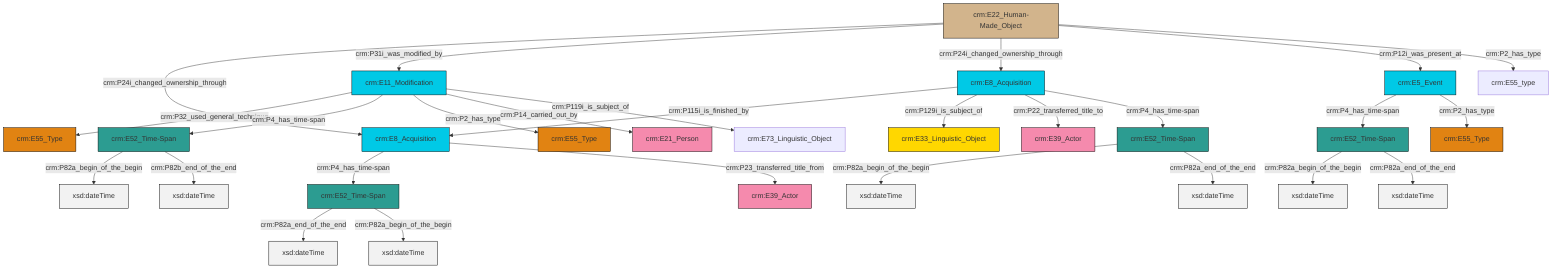 graph TD
classDef Literal fill:#f2f2f2,stroke:#000000;
classDef CRM_Entity fill:#FFFFFF,stroke:#000000;
classDef Temporal_Entity fill:#00C9E6, stroke:#000000;
classDef Type fill:#E18312, stroke:#000000;
classDef Time-Span fill:#2C9C91, stroke:#000000;
classDef Appellation fill:#FFEB7F, stroke:#000000;
classDef Place fill:#008836, stroke:#000000;
classDef Persistent_Item fill:#B266B2, stroke:#000000;
classDef Conceptual_Object fill:#FFD700, stroke:#000000;
classDef Physical_Thing fill:#D2B48C, stroke:#000000;
classDef Actor fill:#f58aad, stroke:#000000;
classDef PC_Classes fill:#4ce600, stroke:#000000;
classDef Multi fill:#cccccc,stroke:#000000;

0["crm:E8_Acquisition"]:::Temporal_Entity -->|crm:P115i_is_finished_by| 2["crm:E8_Acquisition"]:::Temporal_Entity
5["crm:E52_Time-Span"]:::Time-Span -->|crm:P82a_begin_of_the_begin| 6[xsd:dateTime]:::Literal
7["crm:E22_Human-Made_Object"]:::Physical_Thing -->|crm:P24i_changed_ownership_through| 2["crm:E8_Acquisition"]:::Temporal_Entity
8["crm:E11_Modification"]:::Temporal_Entity -->|crm:P32_used_general_technique| 9["crm:E55_Type"]:::Type
7["crm:E22_Human-Made_Object"]:::Physical_Thing -->|crm:P31i_was_modified_by| 8["crm:E11_Modification"]:::Temporal_Entity
10["crm:E52_Time-Span"]:::Time-Span -->|crm:P82a_begin_of_the_begin| 11[xsd:dateTime]:::Literal
12["crm:E52_Time-Span"]:::Time-Span -->|crm:P82a_begin_of_the_begin| 13[xsd:dateTime]:::Literal
14["crm:E52_Time-Span"]:::Time-Span -->|crm:P82a_end_of_the_end| 15[xsd:dateTime]:::Literal
16["crm:E5_Event"]:::Temporal_Entity -->|crm:P4_has_time-span| 10["crm:E52_Time-Span"]:::Time-Span
0["crm:E8_Acquisition"]:::Temporal_Entity -->|crm:P129i_is_subject_of| 17["crm:E33_Linguistic_Object"]:::Conceptual_Object
8["crm:E11_Modification"]:::Temporal_Entity -->|crm:P4_has_time-span| 12["crm:E52_Time-Span"]:::Time-Span
2["crm:E8_Acquisition"]:::Temporal_Entity -->|crm:P4_has_time-span| 14["crm:E52_Time-Span"]:::Time-Span
2["crm:E8_Acquisition"]:::Temporal_Entity -->|crm:P23_transferred_title_from| 21["crm:E39_Actor"]:::Actor
8["crm:E11_Modification"]:::Temporal_Entity -->|crm:P2_has_type| 22["crm:E55_Type"]:::Type
7["crm:E22_Human-Made_Object"]:::Physical_Thing -->|crm:P24i_changed_ownership_through| 0["crm:E8_Acquisition"]:::Temporal_Entity
0["crm:E8_Acquisition"]:::Temporal_Entity -->|crm:P22_transferred_title_to| 23["crm:E39_Actor"]:::Actor
10["crm:E52_Time-Span"]:::Time-Span -->|crm:P82a_end_of_the_end| 26[xsd:dateTime]:::Literal
0["crm:E8_Acquisition"]:::Temporal_Entity -->|crm:P4_has_time-span| 5["crm:E52_Time-Span"]:::Time-Span
14["crm:E52_Time-Span"]:::Time-Span -->|crm:P82a_begin_of_the_begin| 30[xsd:dateTime]:::Literal
5["crm:E52_Time-Span"]:::Time-Span -->|crm:P82a_end_of_the_end| 31[xsd:dateTime]:::Literal
16["crm:E5_Event"]:::Temporal_Entity -->|crm:P2_has_type| 18["crm:E55_Type"]:::Type
12["crm:E52_Time-Span"]:::Time-Span -->|crm:P82b_end_of_the_end| 34[xsd:dateTime]:::Literal
7["crm:E22_Human-Made_Object"]:::Physical_Thing -->|crm:P12i_was_present_at| 16["crm:E5_Event"]:::Temporal_Entity
7["crm:E22_Human-Made_Object"]:::Physical_Thing -->|crm:P2_has_type| 3["crm:E55_type"]:::Default
8["crm:E11_Modification"]:::Temporal_Entity -->|crm:P14_carried_out_by| 32["crm:E21_Person"]:::Actor
8["crm:E11_Modification"]:::Temporal_Entity -->|crm:P119i_is_subject_of| 37["crm:E73_Linguistic_Object"]:::Default
